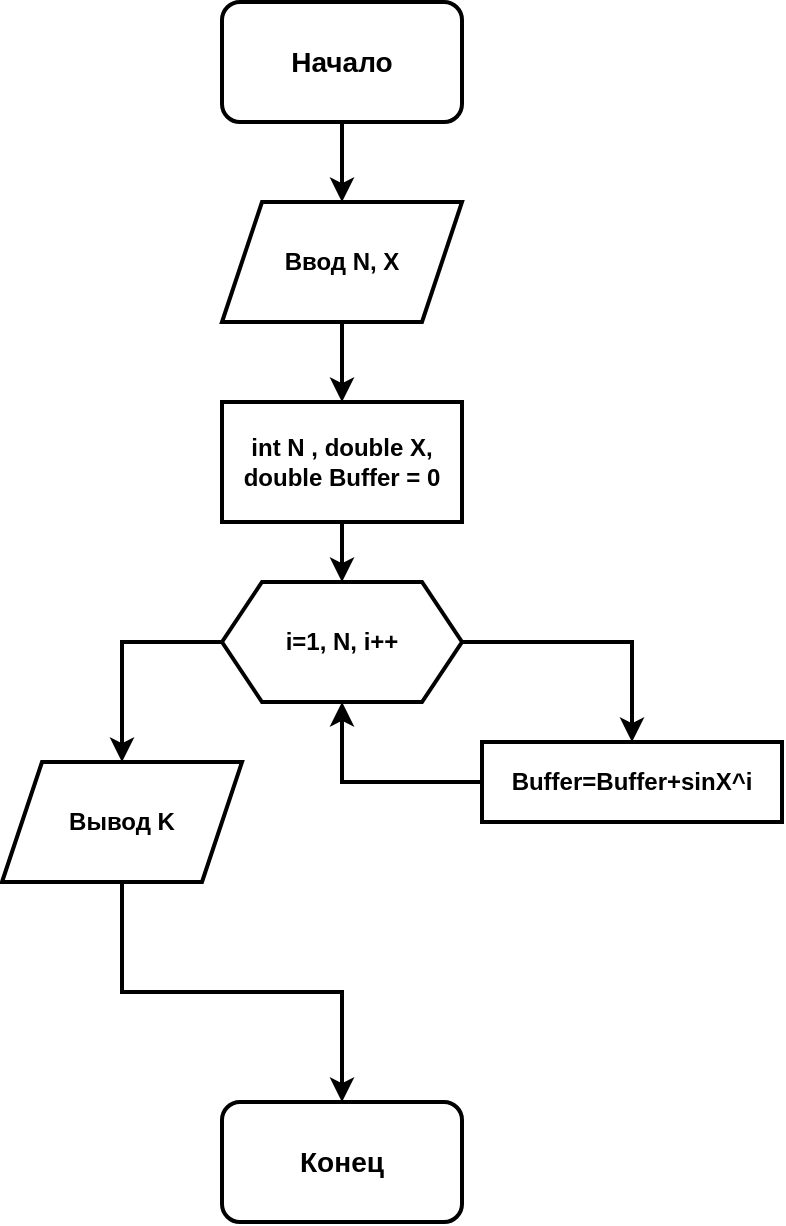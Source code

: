 <mxfile version="16.5.6" type="github">
  <diagram id="2f3hTMvwkxvMviOomgdy" name="Page-1">
    <mxGraphModel dx="1230" dy="663" grid="1" gridSize="10" guides="1" tooltips="1" connect="1" arrows="1" fold="1" page="1" pageScale="1" pageWidth="827" pageHeight="1169" math="0" shadow="0">
      <root>
        <mxCell id="0" />
        <mxCell id="1" parent="0" />
        <mxCell id="tZYEgYG8XF2nsFWt3LN--5" style="edgeStyle=orthogonalEdgeStyle;rounded=0;orthogonalLoop=1;jettySize=auto;html=1;entryX=0.5;entryY=0;entryDx=0;entryDy=0;strokeWidth=2;fontStyle=1;fontSize=12;" parent="1" source="tZYEgYG8XF2nsFWt3LN--1" target="tZYEgYG8XF2nsFWt3LN--3" edge="1">
          <mxGeometry relative="1" as="geometry" />
        </mxCell>
        <mxCell id="tZYEgYG8XF2nsFWt3LN--1" value="&lt;font style=&quot;font-size: 14px;&quot;&gt;&lt;span style=&quot;font-size: 14px;&quot;&gt;Начало&lt;/span&gt;&lt;/font&gt;" style="rounded=1;whiteSpace=wrap;html=1;strokeWidth=2;fontStyle=1;fontSize=14;" parent="1" vertex="1">
          <mxGeometry x="370" y="140" width="120" height="60" as="geometry" />
        </mxCell>
        <mxCell id="tZYEgYG8XF2nsFWt3LN--2" value="&lt;font style=&quot;font-size: 14px;&quot;&gt;&lt;span style=&quot;font-size: 14px;&quot;&gt;Конец&lt;/span&gt;&lt;/font&gt;" style="rounded=1;whiteSpace=wrap;html=1;strokeWidth=2;fontStyle=1;fontSize=14;" parent="1" vertex="1">
          <mxGeometry x="370" y="690" width="120" height="60" as="geometry" />
        </mxCell>
        <mxCell id="tZYEgYG8XF2nsFWt3LN--6" style="edgeStyle=orthogonalEdgeStyle;rounded=0;orthogonalLoop=1;jettySize=auto;html=1;entryX=0.5;entryY=0;entryDx=0;entryDy=0;strokeWidth=2;fontStyle=1;fontSize=12;" parent="1" source="tZYEgYG8XF2nsFWt3LN--3" target="tZYEgYG8XF2nsFWt3LN--4" edge="1">
          <mxGeometry relative="1" as="geometry" />
        </mxCell>
        <mxCell id="tZYEgYG8XF2nsFWt3LN--3" value="Ввод N, X" style="shape=parallelogram;perimeter=parallelogramPerimeter;whiteSpace=wrap;html=1;fixedSize=1;strokeWidth=2;fontStyle=1;fontSize=12;" parent="1" vertex="1">
          <mxGeometry x="370" y="240" width="120" height="60" as="geometry" />
        </mxCell>
        <mxCell id="tZYEgYG8XF2nsFWt3LN--12" style="edgeStyle=orthogonalEdgeStyle;rounded=0;orthogonalLoop=1;jettySize=auto;html=1;entryX=0.5;entryY=0;entryDx=0;entryDy=0;strokeWidth=2;fontStyle=1;fontSize=12;" parent="1" source="tZYEgYG8XF2nsFWt3LN--4" target="tZYEgYG8XF2nsFWt3LN--24" edge="1">
          <mxGeometry relative="1" as="geometry">
            <mxPoint x="430" y="350" as="targetPoint" />
          </mxGeometry>
        </mxCell>
        <mxCell id="tZYEgYG8XF2nsFWt3LN--4" value="int N , double X,&lt;br style=&quot;font-size: 12px&quot;&gt;double Buffer = 0" style="rounded=0;whiteSpace=wrap;html=1;strokeWidth=2;fontStyle=1;fontSize=12;" parent="1" vertex="1">
          <mxGeometry x="370" y="340" width="120" height="60" as="geometry" />
        </mxCell>
        <mxCell id="tZYEgYG8XF2nsFWt3LN--26" style="edgeStyle=orthogonalEdgeStyle;rounded=0;orthogonalLoop=1;jettySize=auto;html=1;entryX=0.5;entryY=1;entryDx=0;entryDy=0;strokeWidth=2;fontStyle=1;fontSize=12;" parent="1" source="tZYEgYG8XF2nsFWt3LN--9" target="tZYEgYG8XF2nsFWt3LN--24" edge="1">
          <mxGeometry relative="1" as="geometry" />
        </mxCell>
        <mxCell id="tZYEgYG8XF2nsFWt3LN--9" value="Buffer=Buffer+sinX^i" style="rounded=0;whiteSpace=wrap;html=1;strokeWidth=2;fontStyle=1;fontSize=12;" parent="1" vertex="1">
          <mxGeometry x="500" y="510" width="150" height="40" as="geometry" />
        </mxCell>
        <mxCell id="tZYEgYG8XF2nsFWt3LN--20" style="edgeStyle=orthogonalEdgeStyle;rounded=0;orthogonalLoop=1;jettySize=auto;html=1;entryX=0.5;entryY=0;entryDx=0;entryDy=0;strokeWidth=2;fontStyle=1;fontSize=12;" parent="1" source="tZYEgYG8XF2nsFWt3LN--19" target="tZYEgYG8XF2nsFWt3LN--2" edge="1">
          <mxGeometry relative="1" as="geometry" />
        </mxCell>
        <mxCell id="tZYEgYG8XF2nsFWt3LN--19" value="Вывод K" style="shape=parallelogram;perimeter=parallelogramPerimeter;whiteSpace=wrap;html=1;fixedSize=1;strokeWidth=2;fontStyle=1;fontSize=12;" parent="1" vertex="1">
          <mxGeometry x="260" y="520" width="120" height="60" as="geometry" />
        </mxCell>
        <mxCell id="tZYEgYG8XF2nsFWt3LN--25" style="edgeStyle=orthogonalEdgeStyle;rounded=0;orthogonalLoop=1;jettySize=auto;html=1;entryX=0.5;entryY=0;entryDx=0;entryDy=0;strokeWidth=2;fontStyle=1;fontSize=12;" parent="1" source="tZYEgYG8XF2nsFWt3LN--24" target="tZYEgYG8XF2nsFWt3LN--9" edge="1">
          <mxGeometry relative="1" as="geometry" />
        </mxCell>
        <mxCell id="tZYEgYG8XF2nsFWt3LN--27" style="edgeStyle=orthogonalEdgeStyle;rounded=0;orthogonalLoop=1;jettySize=auto;html=1;entryX=0.5;entryY=0;entryDx=0;entryDy=0;strokeWidth=2;fontStyle=1;fontSize=12;" parent="1" source="tZYEgYG8XF2nsFWt3LN--24" target="tZYEgYG8XF2nsFWt3LN--19" edge="1">
          <mxGeometry relative="1" as="geometry">
            <mxPoint x="310" y="560" as="targetPoint" />
            <Array as="points">
              <mxPoint x="320" y="460" />
            </Array>
          </mxGeometry>
        </mxCell>
        <mxCell id="tZYEgYG8XF2nsFWt3LN--24" value="i=1, N, i++" style="shape=hexagon;perimeter=hexagonPerimeter2;whiteSpace=wrap;html=1;fixedSize=1;strokeWidth=2;fontStyle=1;fontSize=12;" parent="1" vertex="1">
          <mxGeometry x="370" y="430" width="120" height="60" as="geometry" />
        </mxCell>
      </root>
    </mxGraphModel>
  </diagram>
</mxfile>
